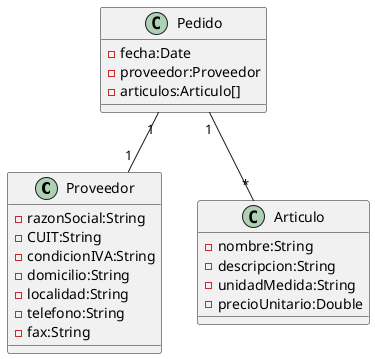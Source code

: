 @startuml
class Proveedor {
    -razonSocial:String
    -CUIT:String
    -condicionIVA:String
    -domicilio:String
    -localidad:String
    -telefono:String
    -fax:String
}

class Articulo {
    -nombre:String
    -descripcion:String
    -unidadMedida:String
    -precioUnitario:Double
}

class Pedido {
    -fecha:Date
    -proveedor:Proveedor
    -articulos:Articulo[]
}

Pedido "1" -- "*" Articulo
Pedido "1" -- "1" Proveedor

@enduml